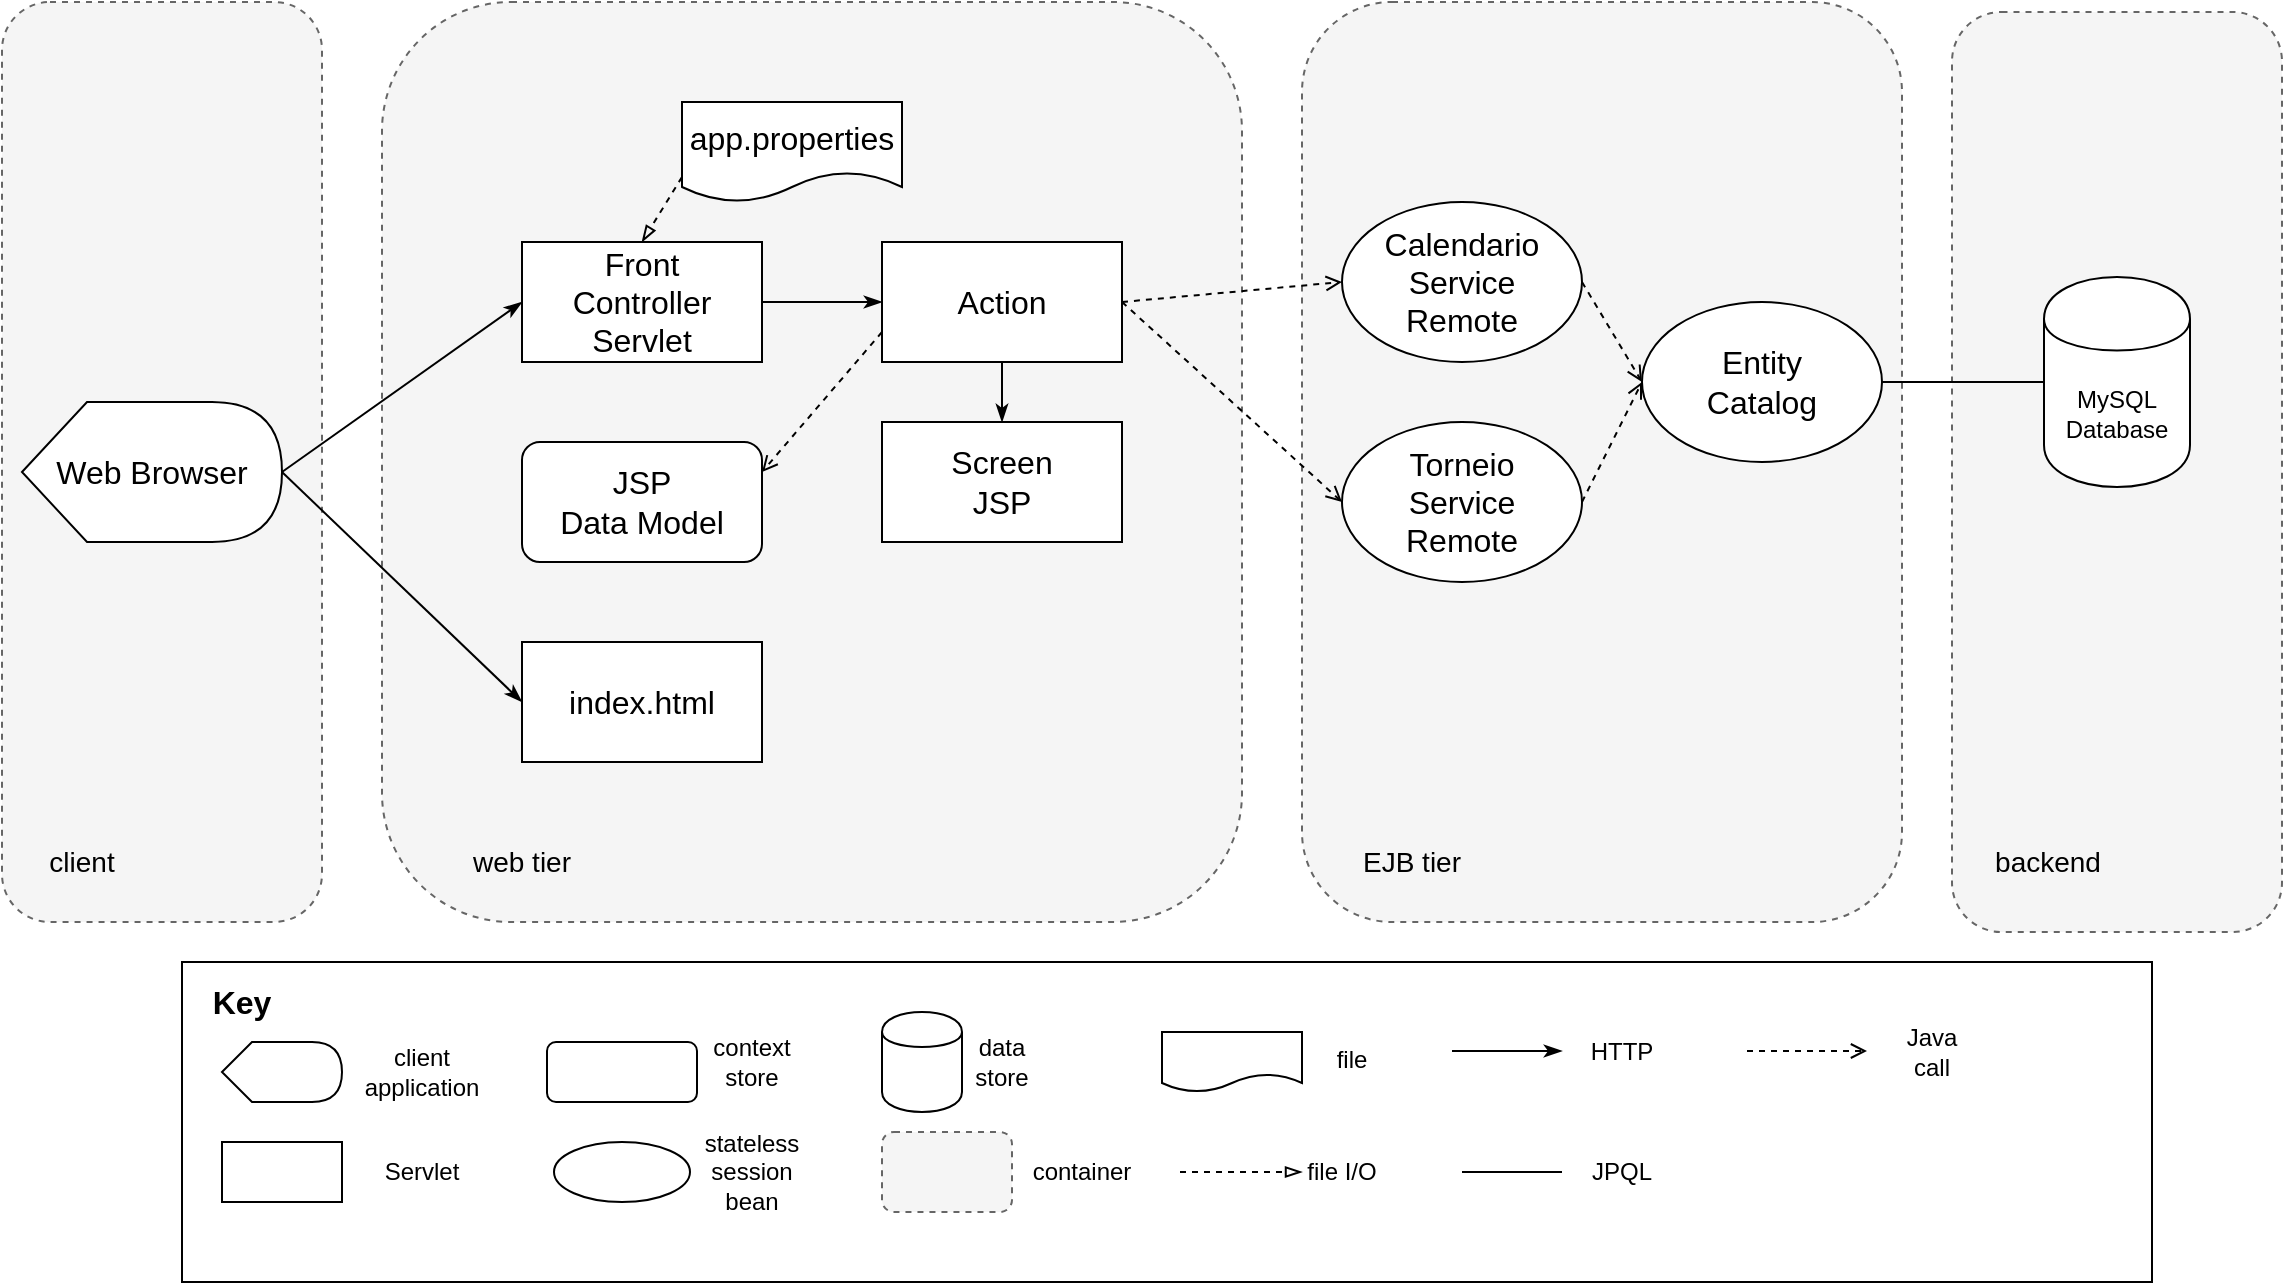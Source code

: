 <mxfile version="12.2.2" type="device" pages="1"><diagram name="Page-1" id="0783ab3e-0a74-02c8-0abd-f7b4e66b4bec"><mxGraphModel dx="1074" dy="867" grid="1" gridSize="10" guides="1" tooltips="1" connect="1" arrows="1" fold="1" page="1" pageScale="1" pageWidth="850" pageHeight="1100" background="#ffffff" math="0" shadow="0"><root><mxCell id="0"/><mxCell id="1" parent="0"/><mxCell id="xGpV3Jbn5eeconOEsuv_-30" value="" style="rounded=1;whiteSpace=wrap;html=1;dashed=1;fillColor=#f5f5f5;strokeColor=#666666;fontColor=#333333;" parent="1" vertex="1"><mxGeometry x="650" y="30" width="300" height="460" as="geometry"/></mxCell><mxCell id="xGpV3Jbn5eeconOEsuv_-29" value="" style="rounded=1;whiteSpace=wrap;html=1;dashed=1;fillColor=#f5f5f5;strokeColor=#666666;fontColor=#333333;" parent="1" vertex="1"><mxGeometry x="190" y="30" width="430" height="460" as="geometry"/></mxCell><mxCell id="xGpV3Jbn5eeconOEsuv_-28" value="" style="rounded=1;whiteSpace=wrap;html=1;dashed=1;fillColor=#f5f5f5;strokeColor=#666666;fontColor=#333333;" parent="1" vertex="1"><mxGeometry y="30" width="160" height="460" as="geometry"/></mxCell><mxCell id="xGpV3Jbn5eeconOEsuv_-14" style="edgeStyle=none;rounded=0;orthogonalLoop=1;jettySize=auto;html=1;exitX=1;exitY=0.5;exitDx=0;exitDy=0;exitPerimeter=0;entryX=0;entryY=0.5;entryDx=0;entryDy=0;endArrow=classicThin;endFill=1;" parent="1" source="xGpV3Jbn5eeconOEsuv_-1" target="xGpV3Jbn5eeconOEsuv_-4" edge="1"><mxGeometry relative="1" as="geometry"/></mxCell><mxCell id="xGpV3Jbn5eeconOEsuv_-15" style="edgeStyle=none;rounded=0;orthogonalLoop=1;jettySize=auto;html=1;exitX=1;exitY=0.5;exitDx=0;exitDy=0;exitPerimeter=0;entryX=0;entryY=0.5;entryDx=0;entryDy=0;endArrow=classicThin;endFill=1;" parent="1" source="xGpV3Jbn5eeconOEsuv_-1" target="xGpV3Jbn5eeconOEsuv_-2" edge="1"><mxGeometry relative="1" as="geometry"/></mxCell><mxCell id="xGpV3Jbn5eeconOEsuv_-1" value="&lt;font style=&quot;font-size: 16px&quot;&gt;Web Browser&lt;/font&gt;" style="shape=display;whiteSpace=wrap;html=1;" parent="1" vertex="1"><mxGeometry x="10" y="230" width="130" height="70" as="geometry"/></mxCell><mxCell id="xGpV3Jbn5eeconOEsuv_-2" value="&lt;font style=&quot;font-size: 16px&quot;&gt;index.html&lt;/font&gt;" style="rounded=0;whiteSpace=wrap;html=1;" parent="1" vertex="1"><mxGeometry x="260" y="350" width="120" height="60" as="geometry"/></mxCell><mxCell id="xGpV3Jbn5eeconOEsuv_-13" style="edgeStyle=none;rounded=0;orthogonalLoop=1;jettySize=auto;html=1;exitX=1;exitY=0.5;exitDx=0;exitDy=0;entryX=0;entryY=0.5;entryDx=0;entryDy=0;endArrow=classicThin;endFill=1;" parent="1" source="xGpV3Jbn5eeconOEsuv_-4" target="xGpV3Jbn5eeconOEsuv_-10" edge="1"><mxGeometry relative="1" as="geometry"/></mxCell><mxCell id="xGpV3Jbn5eeconOEsuv_-4" value="&lt;font style=&quot;font-size: 16px&quot;&gt;Front&lt;br&gt;Controller&lt;br&gt;Servlet&lt;br&gt;&lt;/font&gt;" style="rounded=0;whiteSpace=wrap;html=1;" parent="1" vertex="1"><mxGeometry x="260" y="150" width="120" height="60" as="geometry"/></mxCell><mxCell id="xGpV3Jbn5eeconOEsuv_-9" style="edgeStyle=none;rounded=0;orthogonalLoop=1;jettySize=auto;html=1;exitX=0;exitY=0.75;exitDx=0;exitDy=0;entryX=0.5;entryY=0;entryDx=0;entryDy=0;endArrow=blockThin;endFill=0;dashed=1;" parent="1" source="xGpV3Jbn5eeconOEsuv_-8" target="xGpV3Jbn5eeconOEsuv_-4" edge="1"><mxGeometry relative="1" as="geometry"/></mxCell><mxCell id="xGpV3Jbn5eeconOEsuv_-8" value="&lt;font style=&quot;font-size: 16px&quot;&gt;app.properties&lt;/font&gt;" style="shape=document;whiteSpace=wrap;html=1;boundedLbl=1;" parent="1" vertex="1"><mxGeometry x="340" y="80" width="110" height="50" as="geometry"/></mxCell><mxCell id="xGpV3Jbn5eeconOEsuv_-18" style="edgeStyle=none;rounded=0;orthogonalLoop=1;jettySize=auto;html=1;exitX=0.5;exitY=1;exitDx=0;exitDy=0;entryX=0.5;entryY=0;entryDx=0;entryDy=0;endArrow=classicThin;endFill=1;" parent="1" source="xGpV3Jbn5eeconOEsuv_-10" target="xGpV3Jbn5eeconOEsuv_-17" edge="1"><mxGeometry relative="1" as="geometry"/></mxCell><mxCell id="xGpV3Jbn5eeconOEsuv_-26" style="edgeStyle=none;rounded=0;orthogonalLoop=1;jettySize=auto;html=1;exitX=1;exitY=0.5;exitDx=0;exitDy=0;entryX=0;entryY=0.5;entryDx=0;entryDy=0;dashed=1;endArrow=open;endFill=0;" parent="1" source="xGpV3Jbn5eeconOEsuv_-10" target="xGpV3Jbn5eeconOEsuv_-24" edge="1"><mxGeometry relative="1" as="geometry"/></mxCell><mxCell id="xGpV3Jbn5eeconOEsuv_-27" style="edgeStyle=none;rounded=0;orthogonalLoop=1;jettySize=auto;html=1;exitX=1;exitY=0.5;exitDx=0;exitDy=0;entryX=0;entryY=0.5;entryDx=0;entryDy=0;dashed=1;endArrow=open;endFill=0;" parent="1" source="xGpV3Jbn5eeconOEsuv_-10" target="xGpV3Jbn5eeconOEsuv_-25" edge="1"><mxGeometry relative="1" as="geometry"/></mxCell><mxCell id="XA_mCQveCSZXFP8psSYm-47" style="edgeStyle=none;rounded=0;orthogonalLoop=1;jettySize=auto;html=1;exitX=0;exitY=0.75;exitDx=0;exitDy=0;entryX=1;entryY=0.25;entryDx=0;entryDy=0;endArrow=open;endFill=0;dashed=1;" parent="1" source="xGpV3Jbn5eeconOEsuv_-10" target="xGpV3Jbn5eeconOEsuv_-20" edge="1"><mxGeometry relative="1" as="geometry"/></mxCell><mxCell id="xGpV3Jbn5eeconOEsuv_-10" value="&lt;font style=&quot;font-size: 16px&quot;&gt;Action&lt;br&gt;&lt;/font&gt;" style="rounded=0;whiteSpace=wrap;html=1;" parent="1" vertex="1"><mxGeometry x="440" y="150" width="120" height="60" as="geometry"/></mxCell><mxCell id="xGpV3Jbn5eeconOEsuv_-17" value="&lt;font style=&quot;font-size: 16px&quot;&gt;Screen&lt;br&gt;JSP&lt;br&gt;&lt;/font&gt;" style="rounded=0;whiteSpace=wrap;html=1;" parent="1" vertex="1"><mxGeometry x="440" y="240" width="120" height="60" as="geometry"/></mxCell><mxCell id="xGpV3Jbn5eeconOEsuv_-20" value="&lt;font style=&quot;font-size: 16px&quot;&gt;JSP&lt;br&gt;Data Model&lt;/font&gt;" style="rounded=1;whiteSpace=wrap;html=1;" parent="1" vertex="1"><mxGeometry x="260" y="250" width="120" height="60" as="geometry"/></mxCell><mxCell id="XA_mCQveCSZXFP8psSYm-4" style="rounded=0;orthogonalLoop=1;jettySize=auto;html=1;exitX=1;exitY=0.5;exitDx=0;exitDy=0;entryX=0;entryY=0.5;entryDx=0;entryDy=0;dashed=1;endArrow=open;endFill=0;" parent="1" source="xGpV3Jbn5eeconOEsuv_-24" target="XA_mCQveCSZXFP8psSYm-3" edge="1"><mxGeometry relative="1" as="geometry"/></mxCell><mxCell id="xGpV3Jbn5eeconOEsuv_-24" value="&lt;font style=&quot;font-size: 16px&quot;&gt;Calendario Service&lt;br&gt;Remote&lt;/font&gt;" style="ellipse;whiteSpace=wrap;html=1;" parent="1" vertex="1"><mxGeometry x="670" y="130" width="120" height="80" as="geometry"/></mxCell><mxCell id="XA_mCQveCSZXFP8psSYm-5" style="edgeStyle=none;rounded=0;orthogonalLoop=1;jettySize=auto;html=1;exitX=1;exitY=0.5;exitDx=0;exitDy=0;entryX=0;entryY=0.5;entryDx=0;entryDy=0;dashed=1;endArrow=open;endFill=0;" parent="1" source="xGpV3Jbn5eeconOEsuv_-25" target="XA_mCQveCSZXFP8psSYm-3" edge="1"><mxGeometry relative="1" as="geometry"/></mxCell><mxCell id="xGpV3Jbn5eeconOEsuv_-25" value="&lt;font style=&quot;font-size: 16px&quot;&gt;Torneio&lt;br&gt;Service&lt;br&gt;Remote&lt;/font&gt;" style="ellipse;whiteSpace=wrap;html=1;" parent="1" vertex="1"><mxGeometry x="670" y="240" width="120" height="80" as="geometry"/></mxCell><mxCell id="XA_mCQveCSZXFP8psSYm-3" value="&lt;span style=&quot;font-size: 16px&quot;&gt;Entity&lt;br&gt;Catalog&lt;br&gt;&lt;/span&gt;" style="ellipse;whiteSpace=wrap;html=1;" parent="1" vertex="1"><mxGeometry x="820" y="180" width="120" height="80" as="geometry"/></mxCell><mxCell id="XA_mCQveCSZXFP8psSYm-6" value="" style="rounded=1;whiteSpace=wrap;html=1;dashed=1;fillColor=#f5f5f5;strokeColor=#666666;fontColor=#333333;" parent="1" vertex="1"><mxGeometry x="975" y="35" width="165" height="460" as="geometry"/></mxCell><mxCell id="XA_mCQveCSZXFP8psSYm-7" value="MySQL&lt;br&gt;Database" style="shape=cylinder;whiteSpace=wrap;html=1;boundedLbl=1;backgroundOutline=1;" parent="1" vertex="1"><mxGeometry x="1021" y="167.5" width="73" height="105" as="geometry"/></mxCell><mxCell id="XA_mCQveCSZXFP8psSYm-8" style="edgeStyle=none;rounded=0;orthogonalLoop=1;jettySize=auto;html=1;exitX=1;exitY=0.5;exitDx=0;exitDy=0;entryX=0;entryY=0.5;entryDx=0;entryDy=0;endArrow=none;endFill=0;" parent="1" source="XA_mCQveCSZXFP8psSYm-3" target="XA_mCQveCSZXFP8psSYm-7" edge="1"><mxGeometry relative="1" as="geometry"/></mxCell><mxCell id="XA_mCQveCSZXFP8psSYm-9" value="&lt;span style=&quot;font-size: 14px&quot;&gt;EJB tier&lt;/span&gt;" style="text;html=1;strokeColor=none;fillColor=none;align=center;verticalAlign=middle;whiteSpace=wrap;rounded=0;" parent="1" vertex="1"><mxGeometry x="670" y="450" width="70" height="20" as="geometry"/></mxCell><mxCell id="XA_mCQveCSZXFP8psSYm-10" value="&lt;span style=&quot;font-size: 14px&quot;&gt;backend&lt;/span&gt;" style="text;html=1;strokeColor=none;fillColor=none;align=center;verticalAlign=middle;whiteSpace=wrap;rounded=0;" parent="1" vertex="1"><mxGeometry x="987.5" y="450" width="70" height="20" as="geometry"/></mxCell><mxCell id="XA_mCQveCSZXFP8psSYm-11" value="&lt;span style=&quot;font-size: 14px&quot;&gt;web tier&lt;/span&gt;" style="text;html=1;strokeColor=none;fillColor=none;align=center;verticalAlign=middle;whiteSpace=wrap;rounded=0;" parent="1" vertex="1"><mxGeometry x="225" y="450" width="70" height="20" as="geometry"/></mxCell><mxCell id="XA_mCQveCSZXFP8psSYm-14" value="&lt;span style=&quot;font-size: 14px&quot;&gt;client&lt;/span&gt;" style="text;html=1;strokeColor=none;fillColor=none;align=center;verticalAlign=middle;whiteSpace=wrap;rounded=0;" parent="1" vertex="1"><mxGeometry x="5" y="450" width="70" height="20" as="geometry"/></mxCell><mxCell id="XA_mCQveCSZXFP8psSYm-45" value="" style="group" parent="1" vertex="1" connectable="0"><mxGeometry x="90" y="510" width="985" height="160" as="geometry"/></mxCell><mxCell id="XA_mCQveCSZXFP8psSYm-1" value="" style="rounded=0;whiteSpace=wrap;html=1;" parent="XA_mCQveCSZXFP8psSYm-45" vertex="1"><mxGeometry width="985" height="160" as="geometry"/></mxCell><mxCell id="XA_mCQveCSZXFP8psSYm-2" value="&lt;b&gt;&lt;font style=&quot;font-size: 16px&quot;&gt;Key&lt;/font&gt;&lt;/b&gt;" style="text;html=1;strokeColor=none;fillColor=none;align=center;verticalAlign=middle;whiteSpace=wrap;rounded=0;" parent="XA_mCQveCSZXFP8psSYm-45" vertex="1"><mxGeometry x="10" y="10" width="40" height="20" as="geometry"/></mxCell><mxCell id="XA_mCQveCSZXFP8psSYm-15" value="" style="shape=display;whiteSpace=wrap;html=1;" parent="XA_mCQveCSZXFP8psSYm-45" vertex="1"><mxGeometry x="20" y="40" width="60" height="30" as="geometry"/></mxCell><mxCell id="XA_mCQveCSZXFP8psSYm-16" value="client application" style="text;html=1;strokeColor=none;fillColor=none;align=center;verticalAlign=middle;whiteSpace=wrap;rounded=0;" parent="XA_mCQveCSZXFP8psSYm-45" vertex="1"><mxGeometry x="100" y="45" width="40" height="20" as="geometry"/></mxCell><mxCell id="XA_mCQveCSZXFP8psSYm-17" value="&lt;font style=&quot;font-size: 16px&quot;&gt;&lt;br&gt;&lt;/font&gt;" style="rounded=0;whiteSpace=wrap;html=1;" parent="XA_mCQveCSZXFP8psSYm-45" vertex="1"><mxGeometry x="20" y="90" width="60" height="30" as="geometry"/></mxCell><mxCell id="XA_mCQveCSZXFP8psSYm-18" value="Servlet" style="text;html=1;strokeColor=none;fillColor=none;align=center;verticalAlign=middle;whiteSpace=wrap;rounded=0;" parent="XA_mCQveCSZXFP8psSYm-45" vertex="1"><mxGeometry x="100" y="95" width="40" height="20" as="geometry"/></mxCell><mxCell id="XA_mCQveCSZXFP8psSYm-19" value="" style="rounded=1;whiteSpace=wrap;html=1;" parent="XA_mCQveCSZXFP8psSYm-45" vertex="1"><mxGeometry x="182.5" y="40" width="75" height="30" as="geometry"/></mxCell><mxCell id="XA_mCQveCSZXFP8psSYm-20" value="context&lt;br&gt;store" style="text;html=1;strokeColor=none;fillColor=none;align=center;verticalAlign=middle;whiteSpace=wrap;rounded=0;" parent="XA_mCQveCSZXFP8psSYm-45" vertex="1"><mxGeometry x="265" y="40" width="40" height="20" as="geometry"/></mxCell><mxCell id="XA_mCQveCSZXFP8psSYm-23" value="" style="ellipse;whiteSpace=wrap;html=1;" parent="XA_mCQveCSZXFP8psSYm-45" vertex="1"><mxGeometry x="186" y="90" width="68" height="30" as="geometry"/></mxCell><mxCell id="XA_mCQveCSZXFP8psSYm-24" value="stateless&lt;br&gt;session bean" style="text;html=1;strokeColor=none;fillColor=none;align=center;verticalAlign=middle;whiteSpace=wrap;rounded=0;" parent="XA_mCQveCSZXFP8psSYm-45" vertex="1"><mxGeometry x="265" y="95" width="40" height="20" as="geometry"/></mxCell><mxCell id="XA_mCQveCSZXFP8psSYm-25" value="" style="shape=cylinder;whiteSpace=wrap;html=1;boundedLbl=1;backgroundOutline=1;" parent="XA_mCQveCSZXFP8psSYm-45" vertex="1"><mxGeometry x="350" y="25" width="40" height="50" as="geometry"/></mxCell><mxCell id="XA_mCQveCSZXFP8psSYm-26" value="data&lt;br&gt;store" style="text;html=1;strokeColor=none;fillColor=none;align=center;verticalAlign=middle;whiteSpace=wrap;rounded=0;" parent="XA_mCQveCSZXFP8psSYm-45" vertex="1"><mxGeometry x="390" y="40" width="40" height="20" as="geometry"/></mxCell><mxCell id="XA_mCQveCSZXFP8psSYm-29" value="" style="rounded=1;whiteSpace=wrap;html=1;dashed=1;fillColor=#f5f5f5;strokeColor=#666666;fontColor=#333333;" parent="XA_mCQveCSZXFP8psSYm-45" vertex="1"><mxGeometry x="350" y="85" width="65" height="40" as="geometry"/></mxCell><mxCell id="XA_mCQveCSZXFP8psSYm-30" value="container" style="text;html=1;strokeColor=none;fillColor=none;align=center;verticalAlign=middle;whiteSpace=wrap;rounded=0;" parent="XA_mCQveCSZXFP8psSYm-45" vertex="1"><mxGeometry x="430" y="95" width="40" height="20" as="geometry"/></mxCell><mxCell id="XA_mCQveCSZXFP8psSYm-31" value="" style="shape=document;whiteSpace=wrap;html=1;boundedLbl=1;" parent="XA_mCQveCSZXFP8psSYm-45" vertex="1"><mxGeometry x="490" y="35" width="70" height="30" as="geometry"/></mxCell><mxCell id="XA_mCQveCSZXFP8psSYm-32" value="file" style="text;html=1;strokeColor=none;fillColor=none;align=center;verticalAlign=middle;whiteSpace=wrap;rounded=0;" parent="XA_mCQveCSZXFP8psSYm-45" vertex="1"><mxGeometry x="565" y="38.5" width="40" height="20" as="geometry"/></mxCell><mxCell id="XA_mCQveCSZXFP8psSYm-33" style="edgeStyle=none;rounded=0;orthogonalLoop=1;jettySize=auto;html=1;exitX=0;exitY=0.75;exitDx=0;exitDy=0;endArrow=blockThin;endFill=0;dashed=1;" parent="XA_mCQveCSZXFP8psSYm-45" edge="1"><mxGeometry relative="1" as="geometry"><mxPoint x="499" y="105" as="sourcePoint"/><mxPoint x="560" y="105" as="targetPoint"/></mxGeometry></mxCell><mxCell id="XA_mCQveCSZXFP8psSYm-34" value="file I/O" style="text;html=1;strokeColor=none;fillColor=none;align=center;verticalAlign=middle;whiteSpace=wrap;rounded=0;" parent="XA_mCQveCSZXFP8psSYm-45" vertex="1"><mxGeometry x="560" y="95" width="40" height="20" as="geometry"/></mxCell><mxCell id="XA_mCQveCSZXFP8psSYm-35" style="edgeStyle=none;rounded=0;orthogonalLoop=1;jettySize=auto;html=1;exitX=1;exitY=0.5;exitDx=0;exitDy=0;exitPerimeter=0;endArrow=classicThin;endFill=1;" parent="XA_mCQveCSZXFP8psSYm-45" edge="1"><mxGeometry relative="1" as="geometry"><mxPoint x="635" y="44.5" as="sourcePoint"/><mxPoint x="690" y="44.5" as="targetPoint"/></mxGeometry></mxCell><mxCell id="XA_mCQveCSZXFP8psSYm-36" value="HTTP" style="text;html=1;strokeColor=none;fillColor=none;align=center;verticalAlign=middle;whiteSpace=wrap;rounded=0;" parent="XA_mCQveCSZXFP8psSYm-45" vertex="1"><mxGeometry x="700" y="35" width="40" height="20" as="geometry"/></mxCell><mxCell id="XA_mCQveCSZXFP8psSYm-39" style="edgeStyle=none;rounded=0;orthogonalLoop=1;jettySize=auto;html=1;exitX=1;exitY=0.5;exitDx=0;exitDy=0;dashed=1;endArrow=open;endFill=0;" parent="XA_mCQveCSZXFP8psSYm-45" edge="1"><mxGeometry relative="1" as="geometry"><mxPoint x="782.5" y="44.5" as="sourcePoint"/><mxPoint x="842.5" y="44.5" as="targetPoint"/></mxGeometry></mxCell><mxCell id="XA_mCQveCSZXFP8psSYm-40" value="Java call" style="text;html=1;strokeColor=none;fillColor=none;align=center;verticalAlign=middle;whiteSpace=wrap;rounded=0;" parent="XA_mCQveCSZXFP8psSYm-45" vertex="1"><mxGeometry x="855" y="35" width="40" height="20" as="geometry"/></mxCell><mxCell id="XA_mCQveCSZXFP8psSYm-43" style="edgeStyle=none;rounded=0;orthogonalLoop=1;jettySize=auto;html=1;endArrow=none;endFill=0;" parent="XA_mCQveCSZXFP8psSYm-45" edge="1"><mxGeometry relative="1" as="geometry"><mxPoint x="640" y="105" as="sourcePoint"/><mxPoint x="690" y="105" as="targetPoint"/></mxGeometry></mxCell><mxCell id="XA_mCQveCSZXFP8psSYm-44" value="JPQL" style="text;html=1;strokeColor=none;fillColor=none;align=center;verticalAlign=middle;whiteSpace=wrap;rounded=0;" parent="XA_mCQveCSZXFP8psSYm-45" vertex="1"><mxGeometry x="700" y="95" width="40" height="20" as="geometry"/></mxCell></root></mxGraphModel></diagram></mxfile>
